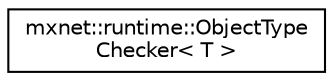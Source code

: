digraph "Graphical Class Hierarchy"
{
 // LATEX_PDF_SIZE
  edge [fontname="Helvetica",fontsize="10",labelfontname="Helvetica",labelfontsize="10"];
  node [fontname="Helvetica",fontsize="10",shape=record];
  rankdir="LR";
  Node0 [label="mxnet::runtime::ObjectType\lChecker\< T \>",height=0.2,width=0.4,color="black", fillcolor="white", style="filled",URL="$structmxnet_1_1runtime_1_1ObjectTypeChecker.html",tooltip="Type traits for runtime type check during FFI conversion."];
}
